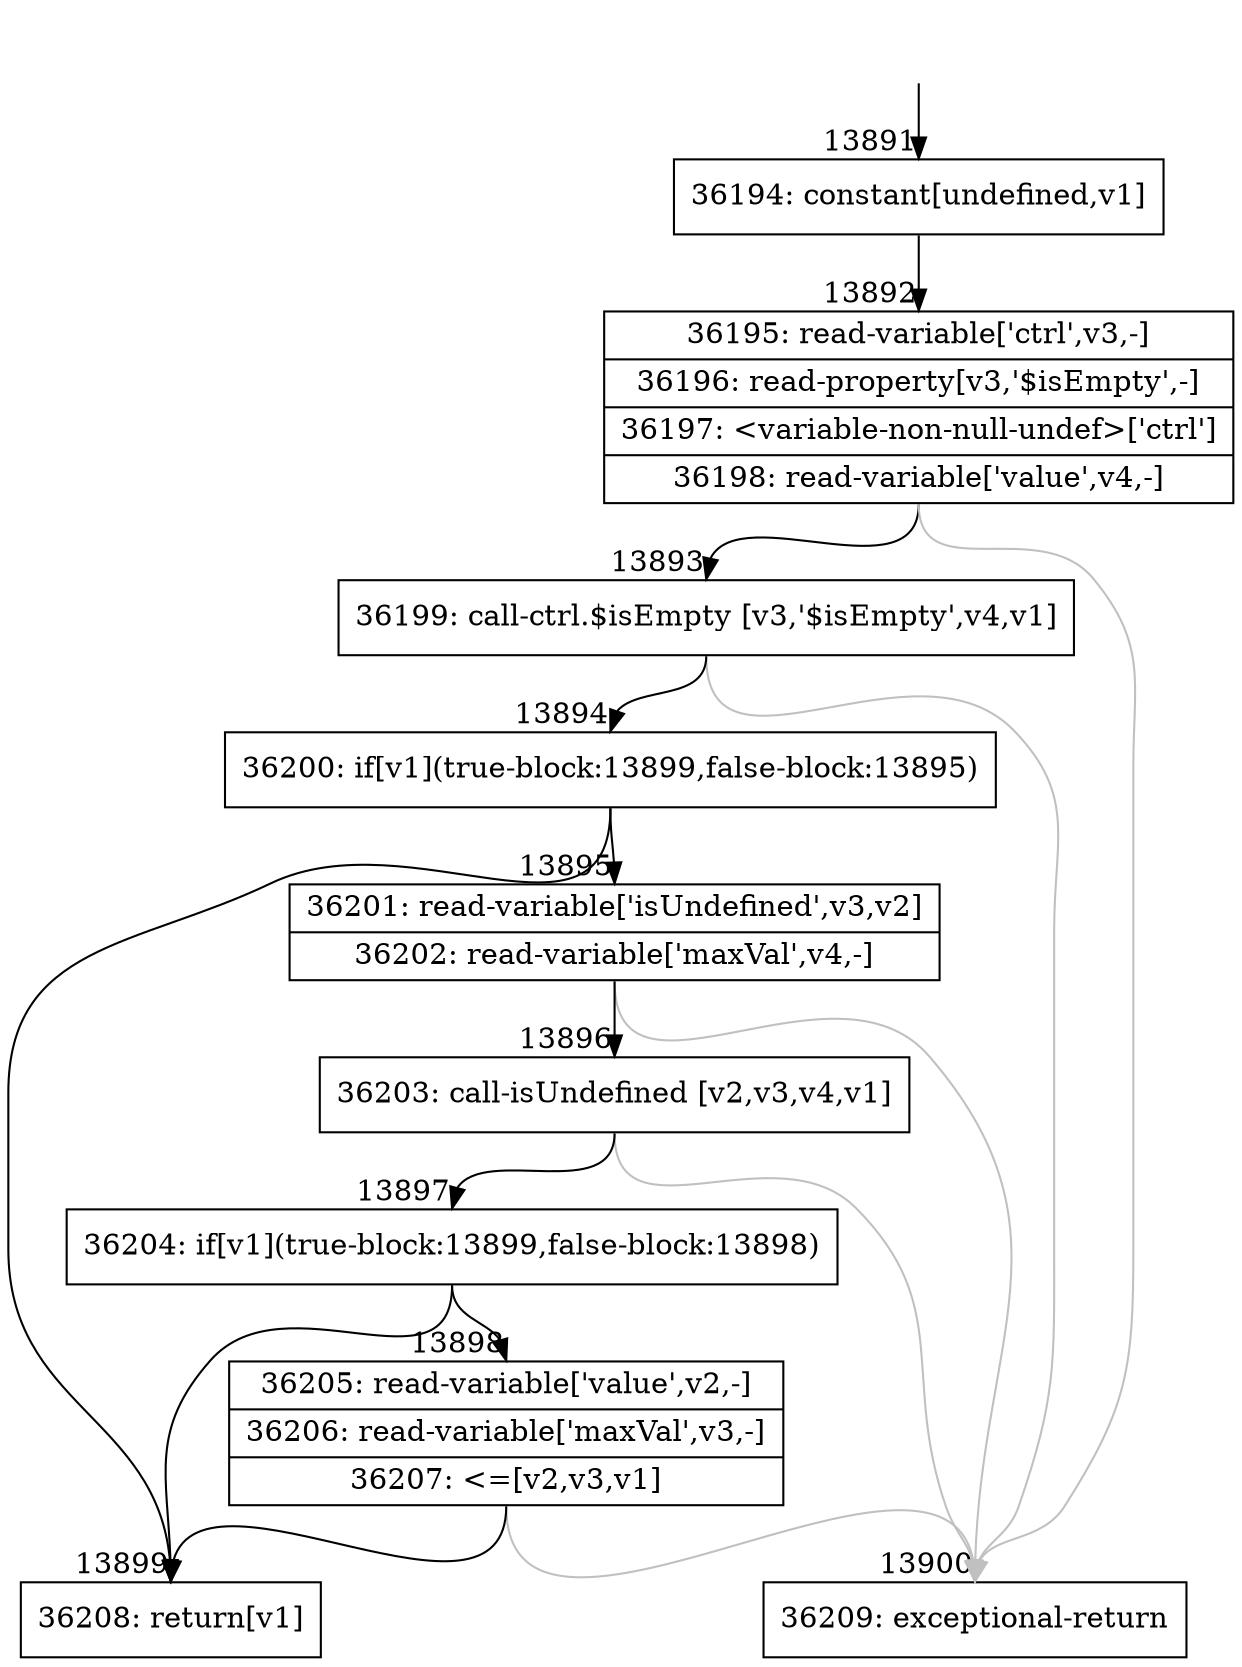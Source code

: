 digraph {
rankdir="TD"
BB_entry1084[shape=none,label=""];
BB_entry1084 -> BB13891 [tailport=s, headport=n, headlabel="    13891"]
BB13891 [shape=record label="{36194: constant[undefined,v1]}" ] 
BB13891 -> BB13892 [tailport=s, headport=n, headlabel="      13892"]
BB13892 [shape=record label="{36195: read-variable['ctrl',v3,-]|36196: read-property[v3,'$isEmpty',-]|36197: \<variable-non-null-undef\>['ctrl']|36198: read-variable['value',v4,-]}" ] 
BB13892 -> BB13893 [tailport=s, headport=n, headlabel="      13893"]
BB13892 -> BB13900 [tailport=s, headport=n, color=gray, headlabel="      13900"]
BB13893 [shape=record label="{36199: call-ctrl.$isEmpty [v3,'$isEmpty',v4,v1]}" ] 
BB13893 -> BB13894 [tailport=s, headport=n, headlabel="      13894"]
BB13893 -> BB13900 [tailport=s, headport=n, color=gray]
BB13894 [shape=record label="{36200: if[v1](true-block:13899,false-block:13895)}" ] 
BB13894 -> BB13899 [tailport=s, headport=n, headlabel="      13899"]
BB13894 -> BB13895 [tailport=s, headport=n, headlabel="      13895"]
BB13895 [shape=record label="{36201: read-variable['isUndefined',v3,v2]|36202: read-variable['maxVal',v4,-]}" ] 
BB13895 -> BB13896 [tailport=s, headport=n, headlabel="      13896"]
BB13895 -> BB13900 [tailport=s, headport=n, color=gray]
BB13896 [shape=record label="{36203: call-isUndefined [v2,v3,v4,v1]}" ] 
BB13896 -> BB13897 [tailport=s, headport=n, headlabel="      13897"]
BB13896 -> BB13900 [tailport=s, headport=n, color=gray]
BB13897 [shape=record label="{36204: if[v1](true-block:13899,false-block:13898)}" ] 
BB13897 -> BB13899 [tailport=s, headport=n]
BB13897 -> BB13898 [tailport=s, headport=n, headlabel="      13898"]
BB13898 [shape=record label="{36205: read-variable['value',v2,-]|36206: read-variable['maxVal',v3,-]|36207: \<=[v2,v3,v1]}" ] 
BB13898 -> BB13899 [tailport=s, headport=n]
BB13898 -> BB13900 [tailport=s, headport=n, color=gray]
BB13899 [shape=record label="{36208: return[v1]}" ] 
BB13900 [shape=record label="{36209: exceptional-return}" ] 
//#$~ 21719
}
